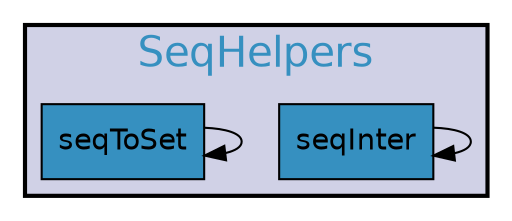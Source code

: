 digraph G {
fontname=helvetica;
subgraph cluster_SeqHelpers {
style=filled;
fontsize="20.0";
fillcolor="#d0d1e6";
fontcolor="#3690c0";
penwidth=2;
label=SeqHelpers;
seqInter [shape=rectangle, style=filled, fontname=helvetica, fillcolor="#3690c0"];
seqToSet [shape=rectangle, style=filled, fontname=helvetica, fillcolor="#3690c0"];
}

seqInter -> seqInter;
seqToSet -> seqToSet;
}
